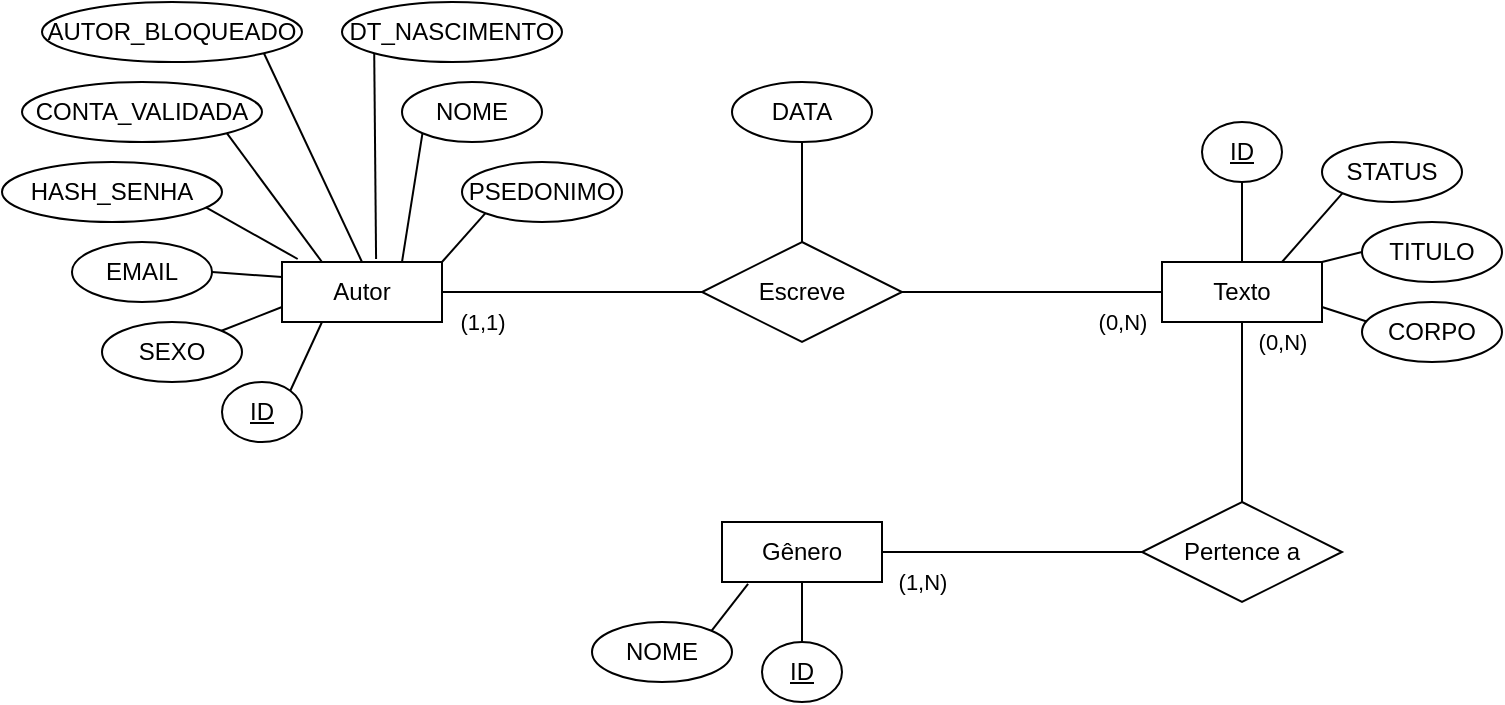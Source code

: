 <mxfile version="20.8.11" type="device"><diagram name="Página-1" id="gpgxX0kSEkIft6WRFBRX"><mxGraphModel dx="880" dy="479" grid="1" gridSize="10" guides="1" tooltips="1" connect="1" arrows="1" fold="1" page="1" pageScale="1" pageWidth="827" pageHeight="1169" math="0" shadow="0"><root><mxCell id="0"/><mxCell id="1" parent="0"/><mxCell id="ZwffdHjZs25p93Eiv0Gg-1" value="&lt;div&gt;Autor&lt;/div&gt;" style="rounded=0;whiteSpace=wrap;html=1;" vertex="1" parent="1"><mxGeometry x="160" y="170" width="80" height="30" as="geometry"/></mxCell><mxCell id="ZwffdHjZs25p93Eiv0Gg-2" value="&lt;div&gt;Escreve&lt;/div&gt;" style="rhombus;whiteSpace=wrap;html=1;" vertex="1" parent="1"><mxGeometry x="370" y="160" width="100" height="50" as="geometry"/></mxCell><mxCell id="ZwffdHjZs25p93Eiv0Gg-3" value="&lt;div&gt;Texto&lt;/div&gt;" style="rounded=0;whiteSpace=wrap;html=1;" vertex="1" parent="1"><mxGeometry x="600" y="170" width="80" height="30" as="geometry"/></mxCell><mxCell id="ZwffdHjZs25p93Eiv0Gg-4" value="Pertence a" style="rhombus;whiteSpace=wrap;html=1;" vertex="1" parent="1"><mxGeometry x="590" y="290" width="100" height="50" as="geometry"/></mxCell><mxCell id="ZwffdHjZs25p93Eiv0Gg-5" value="Gênero" style="rounded=0;whiteSpace=wrap;html=1;" vertex="1" parent="1"><mxGeometry x="380" y="300" width="80" height="30" as="geometry"/></mxCell><mxCell id="ZwffdHjZs25p93Eiv0Gg-7" value="" style="endArrow=none;html=1;rounded=0;exitX=1;exitY=0.5;exitDx=0;exitDy=0;entryX=0;entryY=0.5;entryDx=0;entryDy=0;" edge="1" parent="1" source="ZwffdHjZs25p93Eiv0Gg-1" target="ZwffdHjZs25p93Eiv0Gg-2"><mxGeometry width="50" height="50" relative="1" as="geometry"><mxPoint x="390" y="280" as="sourcePoint"/><mxPoint x="440" y="230" as="targetPoint"/></mxGeometry></mxCell><mxCell id="ZwffdHjZs25p93Eiv0Gg-50" value="&lt;div&gt;(1,1)&lt;/div&gt;" style="edgeLabel;html=1;align=center;verticalAlign=middle;resizable=0;points=[];" vertex="1" connectable="0" parent="ZwffdHjZs25p93Eiv0Gg-7"><mxGeometry x="-0.538" y="-3" relative="1" as="geometry"><mxPoint x="-10" y="12" as="offset"/></mxGeometry></mxCell><mxCell id="ZwffdHjZs25p93Eiv0Gg-8" value="" style="endArrow=none;html=1;rounded=0;exitX=1;exitY=0.5;exitDx=0;exitDy=0;entryX=0;entryY=0.5;entryDx=0;entryDy=0;" edge="1" parent="1" source="ZwffdHjZs25p93Eiv0Gg-2" target="ZwffdHjZs25p93Eiv0Gg-3"><mxGeometry width="50" height="50" relative="1" as="geometry"><mxPoint x="250" y="195" as="sourcePoint"/><mxPoint x="380" y="195" as="targetPoint"/></mxGeometry></mxCell><mxCell id="ZwffdHjZs25p93Eiv0Gg-52" value="&lt;div&gt;(0,N)&lt;/div&gt;" style="edgeLabel;html=1;align=center;verticalAlign=middle;resizable=0;points=[];" vertex="1" connectable="0" parent="ZwffdHjZs25p93Eiv0Gg-8"><mxGeometry x="0.785" relative="1" as="geometry"><mxPoint x="-6" y="15" as="offset"/></mxGeometry></mxCell><mxCell id="ZwffdHjZs25p93Eiv0Gg-9" value="" style="endArrow=none;html=1;rounded=0;exitX=0.5;exitY=1;exitDx=0;exitDy=0;entryX=0.5;entryY=0;entryDx=0;entryDy=0;" edge="1" parent="1" source="ZwffdHjZs25p93Eiv0Gg-3" target="ZwffdHjZs25p93Eiv0Gg-4"><mxGeometry width="50" height="50" relative="1" as="geometry"><mxPoint x="480" y="195" as="sourcePoint"/><mxPoint x="610" y="195" as="targetPoint"/></mxGeometry></mxCell><mxCell id="ZwffdHjZs25p93Eiv0Gg-53" value="&lt;div&gt;(0,N)&lt;/div&gt;" style="edgeLabel;html=1;align=center;verticalAlign=middle;resizable=0;points=[];" vertex="1" connectable="0" parent="ZwffdHjZs25p93Eiv0Gg-9"><mxGeometry x="-0.689" y="2" relative="1" as="geometry"><mxPoint x="18" y="-4" as="offset"/></mxGeometry></mxCell><mxCell id="ZwffdHjZs25p93Eiv0Gg-10" value="" style="endArrow=none;html=1;rounded=0;exitX=0;exitY=0.5;exitDx=0;exitDy=0;entryX=1;entryY=0.5;entryDx=0;entryDy=0;" edge="1" parent="1" source="ZwffdHjZs25p93Eiv0Gg-4" target="ZwffdHjZs25p93Eiv0Gg-5"><mxGeometry width="50" height="50" relative="1" as="geometry"><mxPoint x="650" y="210" as="sourcePoint"/><mxPoint x="650" y="300" as="targetPoint"/></mxGeometry></mxCell><mxCell id="ZwffdHjZs25p93Eiv0Gg-54" value="&lt;div&gt;(1,N)&lt;/div&gt;" style="edgeLabel;html=1;align=center;verticalAlign=middle;resizable=0;points=[];" vertex="1" connectable="0" parent="ZwffdHjZs25p93Eiv0Gg-10"><mxGeometry x="0.631" y="-1" relative="1" as="geometry"><mxPoint x="-4" y="16" as="offset"/></mxGeometry></mxCell><mxCell id="ZwffdHjZs25p93Eiv0Gg-11" value="&lt;u&gt;ID&lt;/u&gt;" style="ellipse;whiteSpace=wrap;html=1;" vertex="1" parent="1"><mxGeometry x="130" y="230" width="40" height="30" as="geometry"/></mxCell><mxCell id="ZwffdHjZs25p93Eiv0Gg-12" value="&lt;u&gt;ID&lt;/u&gt;" style="ellipse;whiteSpace=wrap;html=1;" vertex="1" parent="1"><mxGeometry x="620" y="100" width="40" height="30" as="geometry"/></mxCell><mxCell id="ZwffdHjZs25p93Eiv0Gg-13" value="&lt;u&gt;ID&lt;/u&gt;" style="ellipse;whiteSpace=wrap;html=1;" vertex="1" parent="1"><mxGeometry x="400" y="360" width="40" height="30" as="geometry"/></mxCell><mxCell id="ZwffdHjZs25p93Eiv0Gg-14" value="" style="endArrow=none;html=1;rounded=0;entryX=0.5;entryY=1;entryDx=0;entryDy=0;exitX=0.5;exitY=0;exitDx=0;exitDy=0;" edge="1" parent="1" source="ZwffdHjZs25p93Eiv0Gg-3" target="ZwffdHjZs25p93Eiv0Gg-12"><mxGeometry width="50" height="50" relative="1" as="geometry"><mxPoint x="390" y="280" as="sourcePoint"/><mxPoint x="440" y="230" as="targetPoint"/></mxGeometry></mxCell><mxCell id="ZwffdHjZs25p93Eiv0Gg-15" value="" style="endArrow=none;html=1;rounded=0;exitX=0.25;exitY=1;exitDx=0;exitDy=0;entryX=1;entryY=0;entryDx=0;entryDy=0;" edge="1" parent="1" source="ZwffdHjZs25p93Eiv0Gg-1" target="ZwffdHjZs25p93Eiv0Gg-11"><mxGeometry width="50" height="50" relative="1" as="geometry"><mxPoint x="390" y="280" as="sourcePoint"/><mxPoint x="170" y="220" as="targetPoint"/></mxGeometry></mxCell><mxCell id="ZwffdHjZs25p93Eiv0Gg-16" value="" style="endArrow=none;html=1;rounded=0;entryX=0.5;entryY=0;entryDx=0;entryDy=0;exitX=0.5;exitY=1;exitDx=0;exitDy=0;" edge="1" parent="1" source="ZwffdHjZs25p93Eiv0Gg-5" target="ZwffdHjZs25p93Eiv0Gg-13"><mxGeometry width="50" height="50" relative="1" as="geometry"><mxPoint x="390" y="280" as="sourcePoint"/><mxPoint x="440" y="230" as="targetPoint"/></mxGeometry></mxCell><mxCell id="ZwffdHjZs25p93Eiv0Gg-17" value="NOME" style="ellipse;whiteSpace=wrap;html=1;" vertex="1" parent="1"><mxGeometry x="220" y="80" width="70" height="30" as="geometry"/></mxCell><mxCell id="ZwffdHjZs25p93Eiv0Gg-18" value="PSEDONIMO" style="ellipse;whiteSpace=wrap;html=1;" vertex="1" parent="1"><mxGeometry x="250" y="120" width="80" height="30" as="geometry"/></mxCell><mxCell id="ZwffdHjZs25p93Eiv0Gg-19" value="DT_NASCIMENTO" style="ellipse;whiteSpace=wrap;html=1;" vertex="1" parent="1"><mxGeometry x="190" y="40" width="110" height="30" as="geometry"/></mxCell><mxCell id="ZwffdHjZs25p93Eiv0Gg-20" value="EMAIL" style="ellipse;whiteSpace=wrap;html=1;" vertex="1" parent="1"><mxGeometry x="55" y="160" width="70" height="30" as="geometry"/></mxCell><mxCell id="ZwffdHjZs25p93Eiv0Gg-21" value="&lt;div&gt;SEXO&lt;/div&gt;" style="ellipse;whiteSpace=wrap;html=1;" vertex="1" parent="1"><mxGeometry x="70" y="200" width="70" height="30" as="geometry"/></mxCell><mxCell id="ZwffdHjZs25p93Eiv0Gg-23" value="HASH_SENHA" style="ellipse;whiteSpace=wrap;html=1;" vertex="1" parent="1"><mxGeometry x="20" y="120" width="110" height="30" as="geometry"/></mxCell><mxCell id="ZwffdHjZs25p93Eiv0Gg-24" value="CONTA_VALIDADA" style="ellipse;whiteSpace=wrap;html=1;" vertex="1" parent="1"><mxGeometry x="30" y="80" width="120" height="30" as="geometry"/></mxCell><mxCell id="ZwffdHjZs25p93Eiv0Gg-25" value="AUTOR_BLOQUEADO" style="ellipse;whiteSpace=wrap;html=1;" vertex="1" parent="1"><mxGeometry x="40" y="40" width="130" height="30" as="geometry"/></mxCell><mxCell id="ZwffdHjZs25p93Eiv0Gg-30" value="" style="endArrow=none;html=1;rounded=0;exitX=0;exitY=0.75;exitDx=0;exitDy=0;entryX=1;entryY=0;entryDx=0;entryDy=0;" edge="1" parent="1" source="ZwffdHjZs25p93Eiv0Gg-1" target="ZwffdHjZs25p93Eiv0Gg-21"><mxGeometry width="50" height="50" relative="1" as="geometry"><mxPoint x="190" y="210" as="sourcePoint"/><mxPoint x="174.142" y="244.393" as="targetPoint"/></mxGeometry></mxCell><mxCell id="ZwffdHjZs25p93Eiv0Gg-31" value="" style="endArrow=none;html=1;rounded=0;exitX=0;exitY=0.25;exitDx=0;exitDy=0;entryX=1;entryY=0.5;entryDx=0;entryDy=0;" edge="1" parent="1" source="ZwffdHjZs25p93Eiv0Gg-1" target="ZwffdHjZs25p93Eiv0Gg-20"><mxGeometry width="50" height="50" relative="1" as="geometry"><mxPoint x="200" y="220" as="sourcePoint"/><mxPoint x="184.142" y="254.393" as="targetPoint"/></mxGeometry></mxCell><mxCell id="ZwffdHjZs25p93Eiv0Gg-32" value="" style="endArrow=none;html=1;rounded=0;exitX=0.098;exitY=-0.05;exitDx=0;exitDy=0;entryX=0.927;entryY=0.756;entryDx=0;entryDy=0;exitPerimeter=0;entryPerimeter=0;" edge="1" parent="1" source="ZwffdHjZs25p93Eiv0Gg-1" target="ZwffdHjZs25p93Eiv0Gg-23"><mxGeometry width="50" height="50" relative="1" as="geometry"><mxPoint x="210" y="230" as="sourcePoint"/><mxPoint x="194.142" y="264.393" as="targetPoint"/></mxGeometry></mxCell><mxCell id="ZwffdHjZs25p93Eiv0Gg-33" value="" style="endArrow=none;html=1;rounded=0;entryX=1;entryY=1;entryDx=0;entryDy=0;exitX=0.25;exitY=0;exitDx=0;exitDy=0;" edge="1" parent="1" source="ZwffdHjZs25p93Eiv0Gg-1" target="ZwffdHjZs25p93Eiv0Gg-24"><mxGeometry width="50" height="50" relative="1" as="geometry"><mxPoint x="178" y="180" as="sourcePoint"/><mxPoint x="131.97" y="152.68" as="targetPoint"/></mxGeometry></mxCell><mxCell id="ZwffdHjZs25p93Eiv0Gg-34" value="" style="endArrow=none;html=1;rounded=0;exitX=0.5;exitY=0;exitDx=0;exitDy=0;entryX=1;entryY=1;entryDx=0;entryDy=0;" edge="1" parent="1" source="ZwffdHjZs25p93Eiv0Gg-1" target="ZwffdHjZs25p93Eiv0Gg-25"><mxGeometry width="50" height="50" relative="1" as="geometry"><mxPoint x="187.84" y="188.5" as="sourcePoint"/><mxPoint x="160" y="70" as="targetPoint"/></mxGeometry></mxCell><mxCell id="ZwffdHjZs25p93Eiv0Gg-35" value="" style="endArrow=none;html=1;rounded=0;exitX=0.588;exitY=-0.05;exitDx=0;exitDy=0;entryX=0;entryY=1;entryDx=0;entryDy=0;exitPerimeter=0;" edge="1" parent="1" source="ZwffdHjZs25p93Eiv0Gg-1" target="ZwffdHjZs25p93Eiv0Gg-19"><mxGeometry width="50" height="50" relative="1" as="geometry"><mxPoint x="197.84" y="198.5" as="sourcePoint"/><mxPoint x="151.97" y="172.68" as="targetPoint"/></mxGeometry></mxCell><mxCell id="ZwffdHjZs25p93Eiv0Gg-36" value="" style="endArrow=none;html=1;rounded=0;exitX=0.75;exitY=0;exitDx=0;exitDy=0;entryX=0;entryY=1;entryDx=0;entryDy=0;" edge="1" parent="1" source="ZwffdHjZs25p93Eiv0Gg-1" target="ZwffdHjZs25p93Eiv0Gg-17"><mxGeometry width="50" height="50" relative="1" as="geometry"><mxPoint x="217.04" y="178.5" as="sourcePoint"/><mxPoint x="216.109" y="75.607" as="targetPoint"/></mxGeometry></mxCell><mxCell id="ZwffdHjZs25p93Eiv0Gg-37" value="" style="endArrow=none;html=1;rounded=0;exitX=1;exitY=0;exitDx=0;exitDy=0;entryX=0;entryY=1;entryDx=0;entryDy=0;" edge="1" parent="1" source="ZwffdHjZs25p93Eiv0Gg-1" target="ZwffdHjZs25p93Eiv0Gg-18"><mxGeometry width="50" height="50" relative="1" as="geometry"><mxPoint x="227.04" y="188.5" as="sourcePoint"/><mxPoint x="226.109" y="85.607" as="targetPoint"/></mxGeometry></mxCell><mxCell id="ZwffdHjZs25p93Eiv0Gg-38" value="DATA" style="ellipse;whiteSpace=wrap;html=1;" vertex="1" parent="1"><mxGeometry x="385" y="80" width="70" height="30" as="geometry"/></mxCell><mxCell id="ZwffdHjZs25p93Eiv0Gg-39" value="" style="endArrow=none;html=1;rounded=0;entryX=0.5;entryY=1;entryDx=0;entryDy=0;" edge="1" parent="1" source="ZwffdHjZs25p93Eiv0Gg-2" target="ZwffdHjZs25p93Eiv0Gg-38"><mxGeometry width="50" height="50" relative="1" as="geometry"><mxPoint x="230" y="180" as="sourcePoint"/><mxPoint x="240.251" y="115.607" as="targetPoint"/></mxGeometry></mxCell><mxCell id="ZwffdHjZs25p93Eiv0Gg-40" value="STATUS" style="ellipse;whiteSpace=wrap;html=1;" vertex="1" parent="1"><mxGeometry x="680" y="110" width="70" height="30" as="geometry"/></mxCell><mxCell id="ZwffdHjZs25p93Eiv0Gg-41" value="TITULO" style="ellipse;whiteSpace=wrap;html=1;" vertex="1" parent="1"><mxGeometry x="700" y="150" width="70" height="30" as="geometry"/></mxCell><mxCell id="ZwffdHjZs25p93Eiv0Gg-42" value="CORPO" style="ellipse;whiteSpace=wrap;html=1;" vertex="1" parent="1"><mxGeometry x="700" y="190" width="70" height="30" as="geometry"/></mxCell><mxCell id="ZwffdHjZs25p93Eiv0Gg-43" value="" style="endArrow=none;html=1;rounded=0;entryX=0;entryY=1;entryDx=0;entryDy=0;exitX=0.75;exitY=0;exitDx=0;exitDy=0;" edge="1" parent="1" source="ZwffdHjZs25p93Eiv0Gg-3" target="ZwffdHjZs25p93Eiv0Gg-40"><mxGeometry width="50" height="50" relative="1" as="geometry"><mxPoint x="650" y="180" as="sourcePoint"/><mxPoint x="650" y="140" as="targetPoint"/></mxGeometry></mxCell><mxCell id="ZwffdHjZs25p93Eiv0Gg-44" value="" style="endArrow=none;html=1;rounded=0;entryX=0;entryY=0.5;entryDx=0;entryDy=0;exitX=1;exitY=0;exitDx=0;exitDy=0;" edge="1" parent="1" source="ZwffdHjZs25p93Eiv0Gg-3" target="ZwffdHjZs25p93Eiv0Gg-41"><mxGeometry width="50" height="50" relative="1" as="geometry"><mxPoint x="660" y="190" as="sourcePoint"/><mxPoint x="660" y="150" as="targetPoint"/></mxGeometry></mxCell><mxCell id="ZwffdHjZs25p93Eiv0Gg-45" value="" style="endArrow=none;html=1;rounded=0;entryX=0.028;entryY=0.322;entryDx=0;entryDy=0;exitX=1;exitY=0.75;exitDx=0;exitDy=0;entryPerimeter=0;" edge="1" parent="1" source="ZwffdHjZs25p93Eiv0Gg-3" target="ZwffdHjZs25p93Eiv0Gg-42"><mxGeometry width="50" height="50" relative="1" as="geometry"><mxPoint x="670" y="200" as="sourcePoint"/><mxPoint x="670" y="160" as="targetPoint"/></mxGeometry></mxCell><mxCell id="ZwffdHjZs25p93Eiv0Gg-47" value="NOME" style="ellipse;whiteSpace=wrap;html=1;" vertex="1" parent="1"><mxGeometry x="315" y="350" width="70" height="30" as="geometry"/></mxCell><mxCell id="ZwffdHjZs25p93Eiv0Gg-48" value="" style="endArrow=none;html=1;rounded=0;entryX=1;entryY=0;entryDx=0;entryDy=0;exitX=0.163;exitY=1.033;exitDx=0;exitDy=0;exitPerimeter=0;" edge="1" parent="1" source="ZwffdHjZs25p93Eiv0Gg-5" target="ZwffdHjZs25p93Eiv0Gg-47"><mxGeometry width="50" height="50" relative="1" as="geometry"><mxPoint x="430" y="340" as="sourcePoint"/><mxPoint x="430" y="370" as="targetPoint"/></mxGeometry></mxCell></root></mxGraphModel></diagram></mxfile>